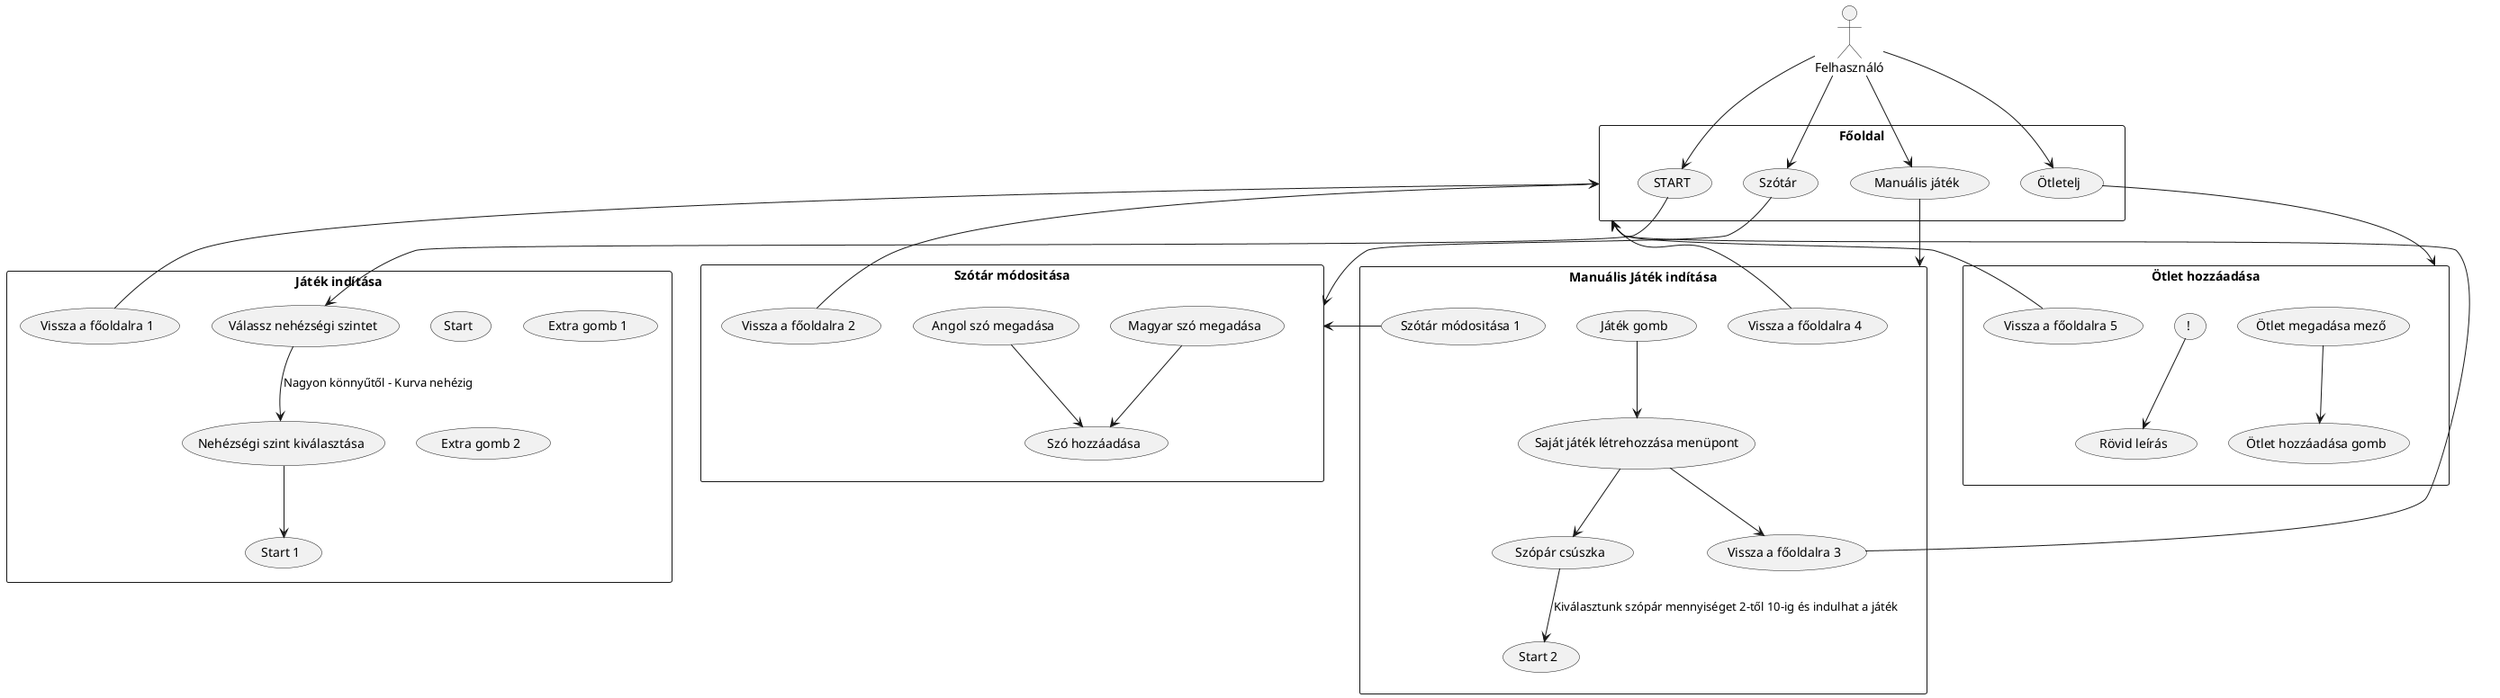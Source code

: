 @startuml
actor Felhasználó

rectangle "Főoldal" {
    Felhasználó --> (START)
    Felhasználó --> (Szótár)
    Felhasználó --> (Manuális játék)
    Felhasználó --> (Ötletelj)
}

rectangle "Játék indítása" {
    (Start)
    (Extra gomb 1)
    (Extra gomb 2)
    (Vissza a főoldalra 1) -up-> (Főoldal)
    (Válassz nehézségi szintet) --> (Nehézségi szint kiválasztása) : Nagyon könnyűtől - Kurva nehézig
    (Nehézségi szint kiválasztása) --> (Start 1)

}

(START) -down-> (Válassz nehézségi szintet)

(Szótár) -down-> (Szótár módositása)

(Manuális játék) -down-> (Manuális Játék indítása)

(Ötletelj) -down-> (Ötlet hozzáadása)

rectangle "Szótár módositása" {
    (Magyar szó megadása) -down-> (Szó hozzáadása)
    (Angol szó megadása) -down-> (Szó hozzáadása)
    (Vissza a főoldalra 2) -up-> (Főoldal)
}

rectangle "Manuális Játék indítása" {
    (Játék gomb) -down-> (Saját játék létrehozzása menüpont)
    (Saját játék létrehozzása menüpont) -down-> (Szópár csúszka)
    (Saját játék létrehozzása menüpont) -down-> (Vissza a főoldalra 3)
    (Vissza a főoldalra 3) -up-> (Főoldal)   
    (Szópár csúszka) -down-> (Start 2) : Kiválasztunk szópár mennyiséget 2-től 10-ig és indulhat a játék
    (Szótár módositása 1) -left-> (Szótár módositása)
    (Vissza a főoldalra 4) -up-> (Főoldal)
}

rectangle "Ötlet hozzáadása" {
    (Ötlet megadása mező) -down-> (Ötlet hozzáadása gomb)
    (!) -down-> (Rövid leírás)
    (Vissza a főoldalra 5) -up-> (Főoldal)
}
@enduml